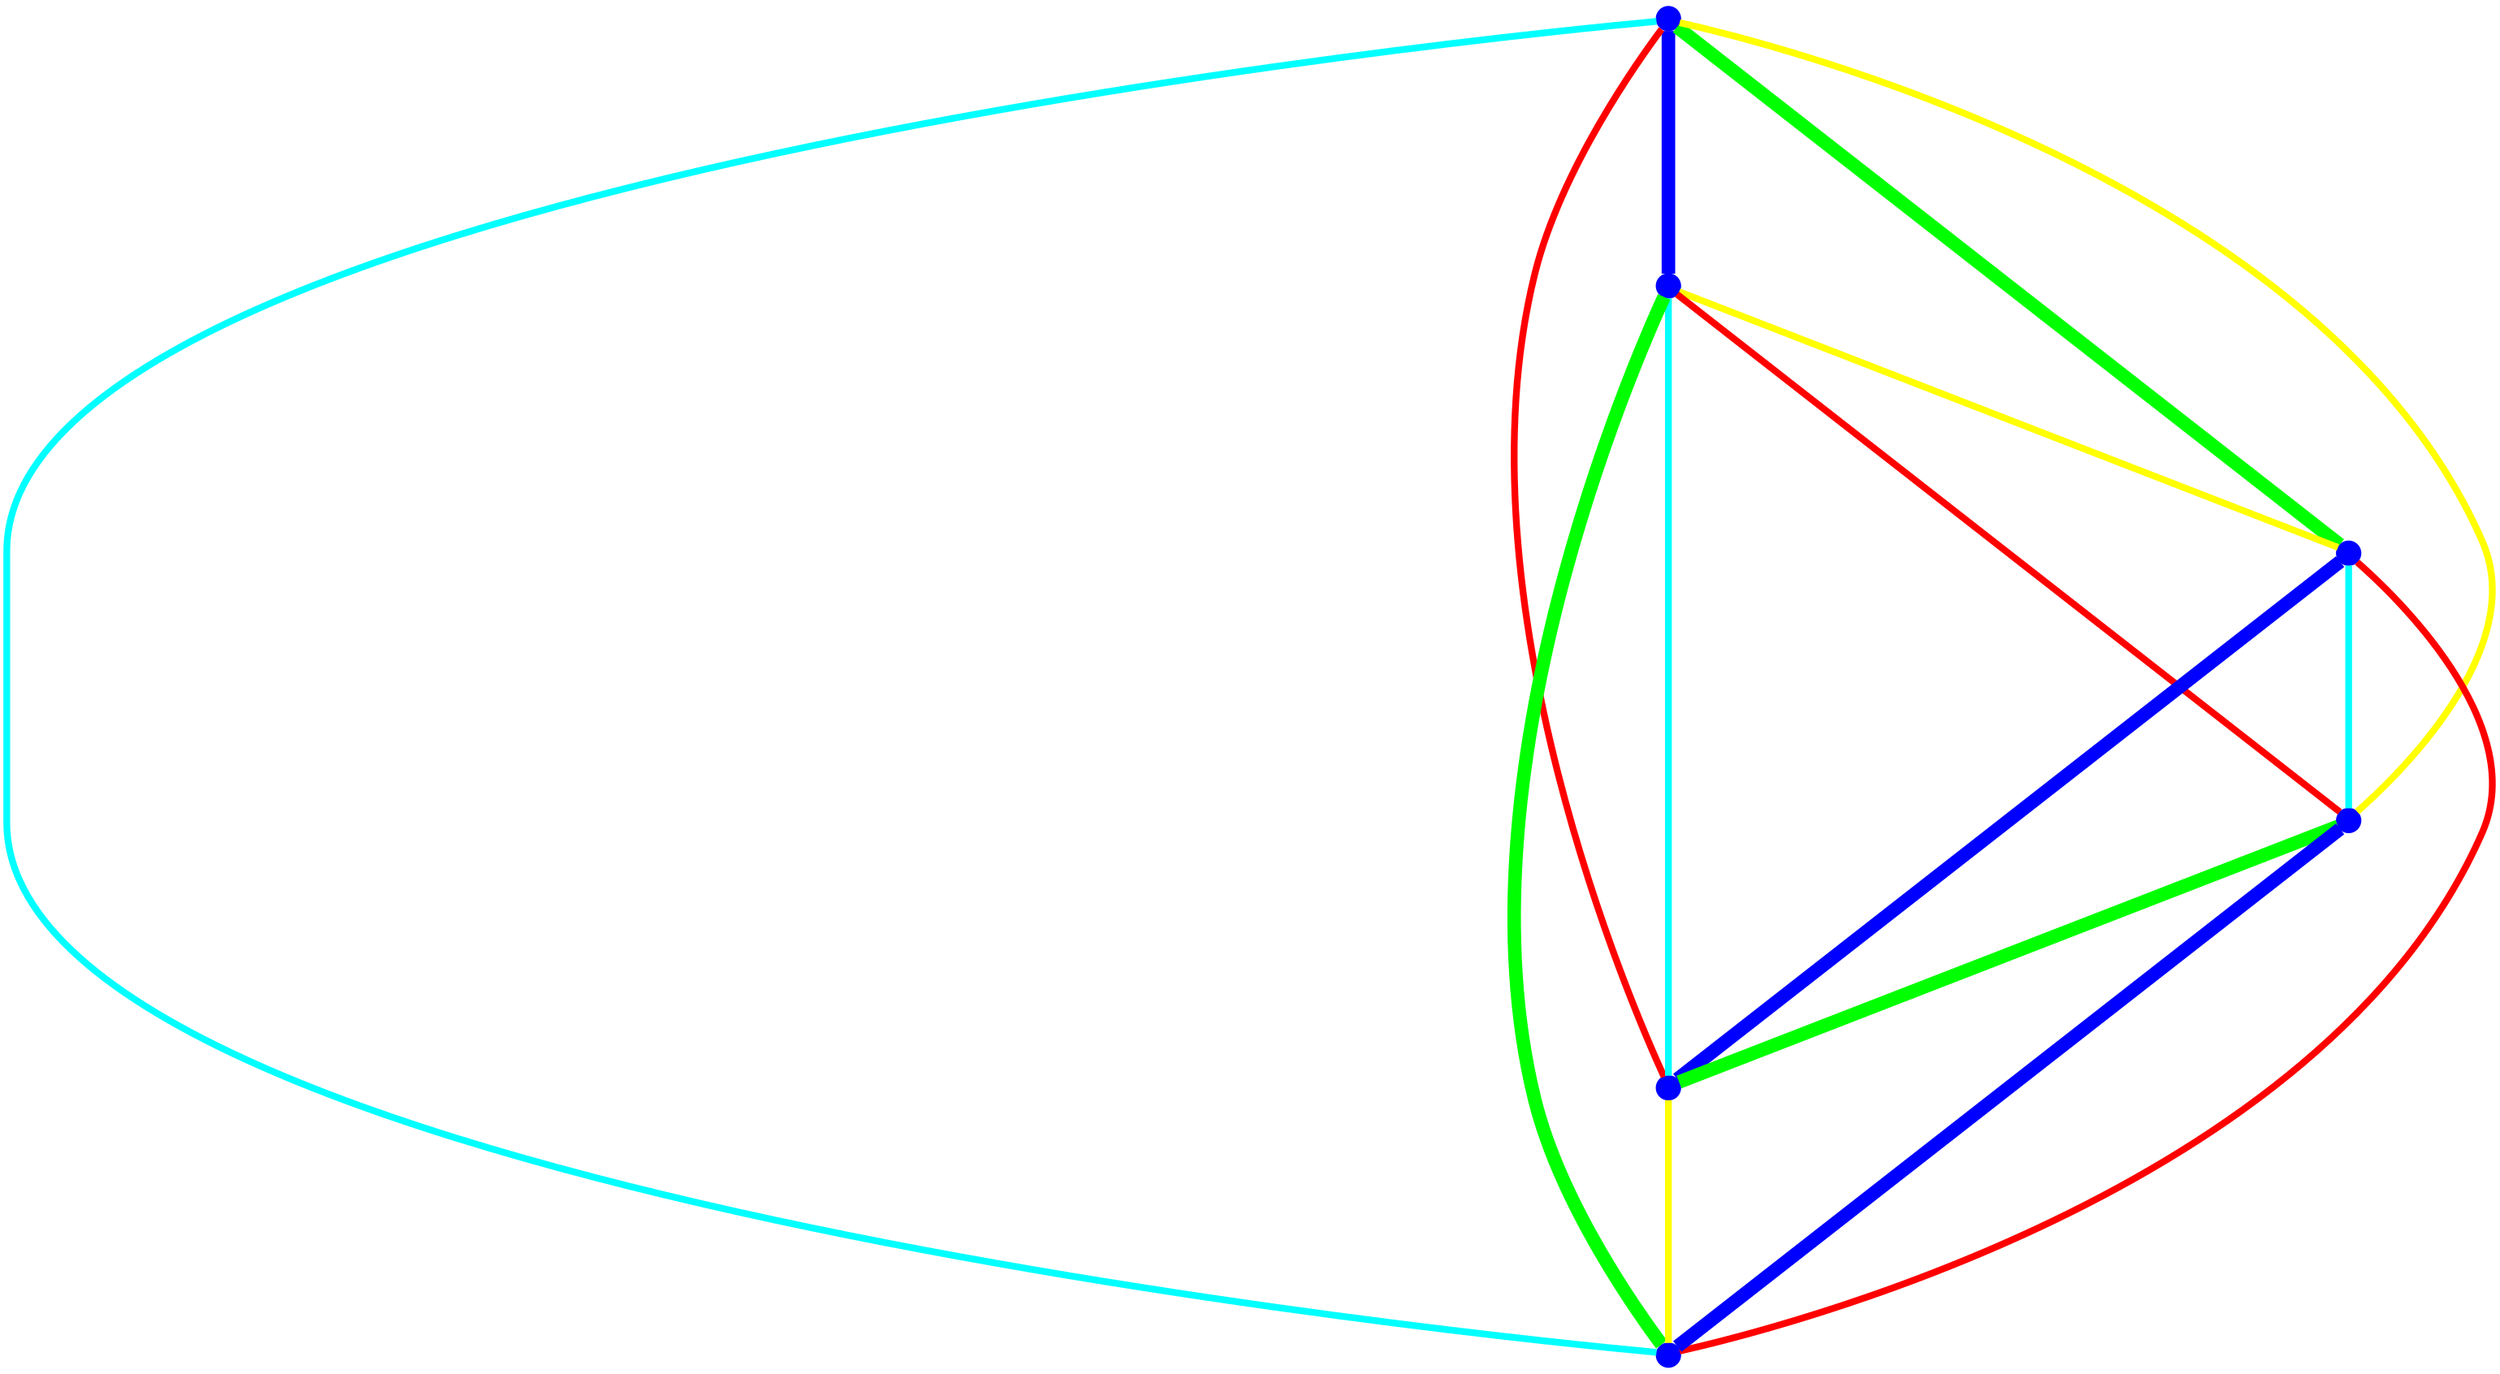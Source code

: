 graph {
ranksep=2
nodesep=2
node [label="" shape=circle style=filled fixedsize=true color=blue fillcolor=blue width=0.2];
"1" -- "2" [style="solid",penwidth="8",color="blue"];
"1" -- "3" [style="solid",penwidth="8",color="green"];
"1" -- "4" [style="solid",penwidth="4",color="yellow"];
"1" -- "5" [style="solid",penwidth="4",color="red"];
"1" -- "6" [style="solid",penwidth="4",color="cyan"];
"2" -- "3" [style="solid",penwidth="4",color="yellow"];
"2" -- "4" [style="solid",penwidth="4",color="red"];
"2" -- "5" [style="solid",penwidth="4",color="cyan"];
"2" -- "6" [style="solid",penwidth="8",color="green"];
"3" -- "4" [style="solid",penwidth="4",color="cyan"];
"3" -- "5" [style="solid",penwidth="8",color="blue"];
"3" -- "6" [style="solid",penwidth="4",color="red"];
"4" -- "5" [style="solid",penwidth="8",color="green"];
"4" -- "6" [style="solid",penwidth="8",color="blue"];
"5" -- "6" [style="solid",penwidth="4",color="yellow"];
}
